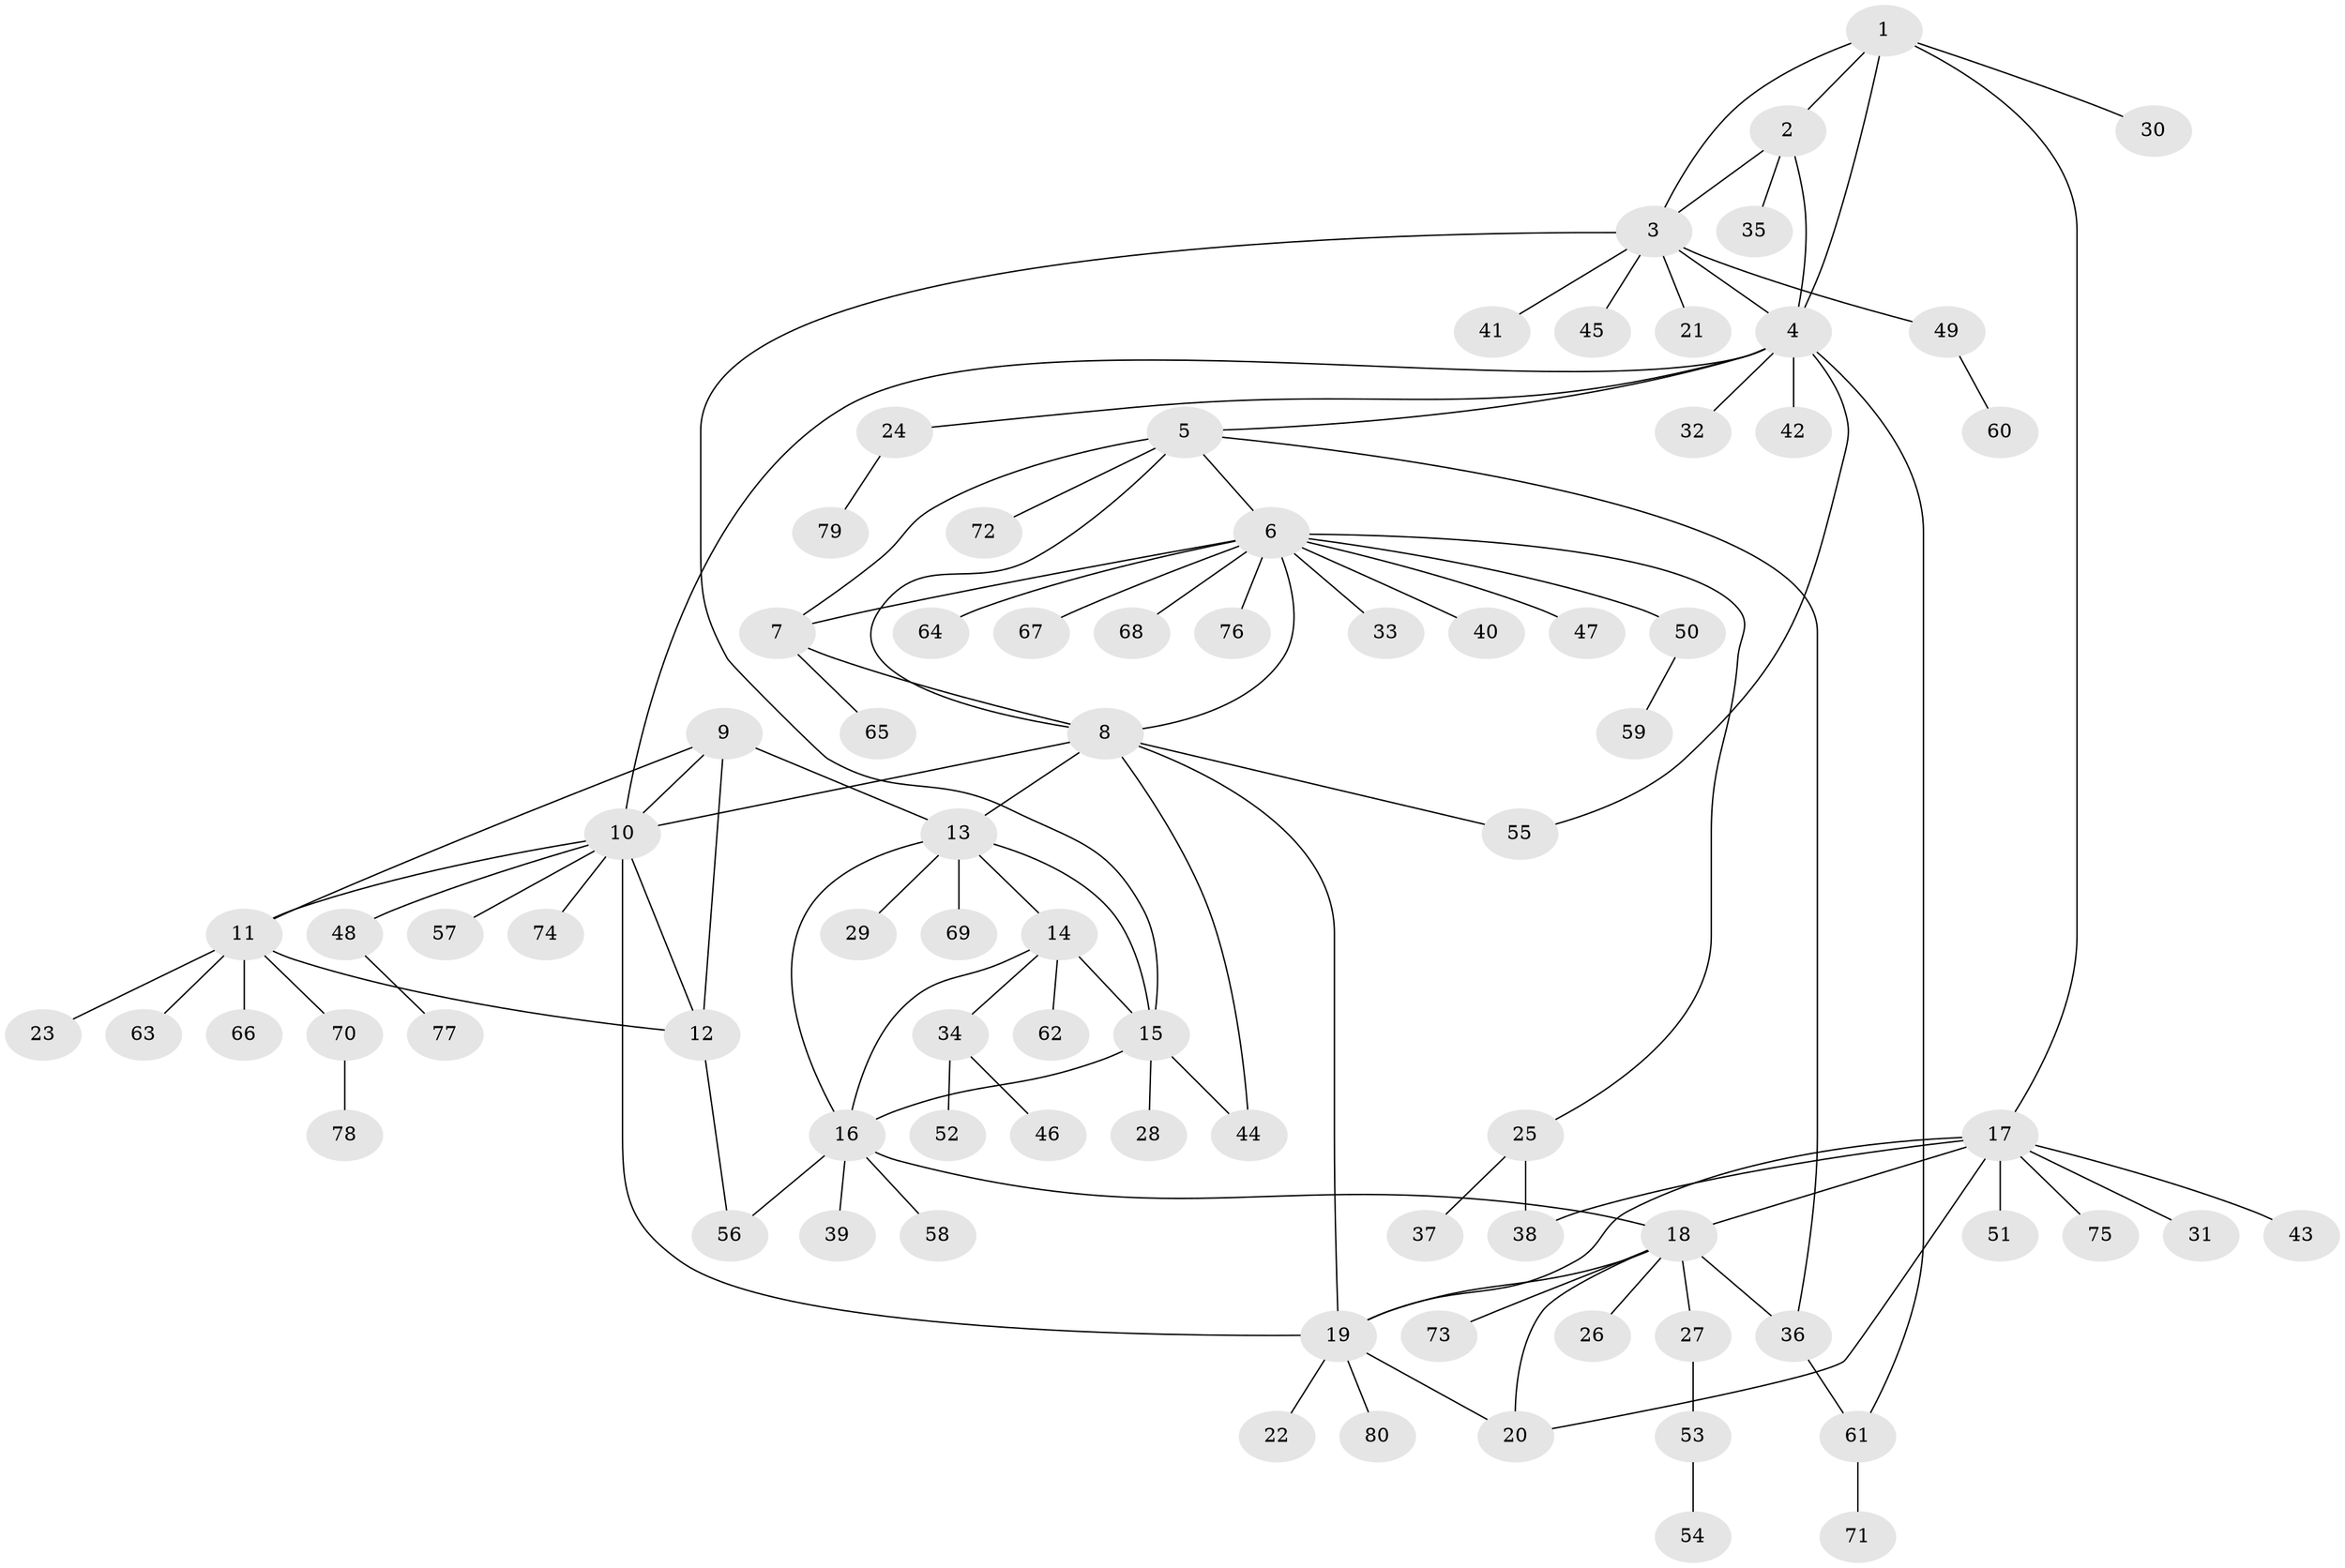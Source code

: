 // coarse degree distribution, {4: 0.05084745762711865, 3: 0.1016949152542373, 7: 0.03389830508474576, 10: 0.01694915254237288, 5: 0.05084745762711865, 11: 0.01694915254237288, 8: 0.05084745762711865, 9: 0.01694915254237288, 6: 0.03389830508474576, 1: 0.559322033898305, 2: 0.06779661016949153}
// Generated by graph-tools (version 1.1) at 2025/52/02/27/25 19:52:21]
// undirected, 80 vertices, 106 edges
graph export_dot {
graph [start="1"]
  node [color=gray90,style=filled];
  1;
  2;
  3;
  4;
  5;
  6;
  7;
  8;
  9;
  10;
  11;
  12;
  13;
  14;
  15;
  16;
  17;
  18;
  19;
  20;
  21;
  22;
  23;
  24;
  25;
  26;
  27;
  28;
  29;
  30;
  31;
  32;
  33;
  34;
  35;
  36;
  37;
  38;
  39;
  40;
  41;
  42;
  43;
  44;
  45;
  46;
  47;
  48;
  49;
  50;
  51;
  52;
  53;
  54;
  55;
  56;
  57;
  58;
  59;
  60;
  61;
  62;
  63;
  64;
  65;
  66;
  67;
  68;
  69;
  70;
  71;
  72;
  73;
  74;
  75;
  76;
  77;
  78;
  79;
  80;
  1 -- 2;
  1 -- 3;
  1 -- 4;
  1 -- 17;
  1 -- 30;
  2 -- 3;
  2 -- 4;
  2 -- 35;
  3 -- 4;
  3 -- 15;
  3 -- 21;
  3 -- 41;
  3 -- 45;
  3 -- 49;
  4 -- 5;
  4 -- 10;
  4 -- 24;
  4 -- 32;
  4 -- 42;
  4 -- 55;
  4 -- 61;
  5 -- 6;
  5 -- 7;
  5 -- 8;
  5 -- 36;
  5 -- 72;
  6 -- 7;
  6 -- 8;
  6 -- 25;
  6 -- 33;
  6 -- 40;
  6 -- 47;
  6 -- 50;
  6 -- 64;
  6 -- 67;
  6 -- 68;
  6 -- 76;
  7 -- 8;
  7 -- 65;
  8 -- 10;
  8 -- 13;
  8 -- 19;
  8 -- 44;
  8 -- 55;
  9 -- 10;
  9 -- 11;
  9 -- 12;
  9 -- 13;
  10 -- 11;
  10 -- 12;
  10 -- 19;
  10 -- 48;
  10 -- 57;
  10 -- 74;
  11 -- 12;
  11 -- 23;
  11 -- 63;
  11 -- 66;
  11 -- 70;
  12 -- 56;
  13 -- 14;
  13 -- 15;
  13 -- 16;
  13 -- 29;
  13 -- 69;
  14 -- 15;
  14 -- 16;
  14 -- 34;
  14 -- 62;
  15 -- 16;
  15 -- 28;
  15 -- 44;
  16 -- 18;
  16 -- 39;
  16 -- 56;
  16 -- 58;
  17 -- 18;
  17 -- 19;
  17 -- 20;
  17 -- 31;
  17 -- 38;
  17 -- 43;
  17 -- 51;
  17 -- 75;
  18 -- 19;
  18 -- 20;
  18 -- 26;
  18 -- 27;
  18 -- 36;
  18 -- 73;
  19 -- 20;
  19 -- 22;
  19 -- 80;
  24 -- 79;
  25 -- 37;
  25 -- 38;
  27 -- 53;
  34 -- 46;
  34 -- 52;
  36 -- 61;
  48 -- 77;
  49 -- 60;
  50 -- 59;
  53 -- 54;
  61 -- 71;
  70 -- 78;
}
